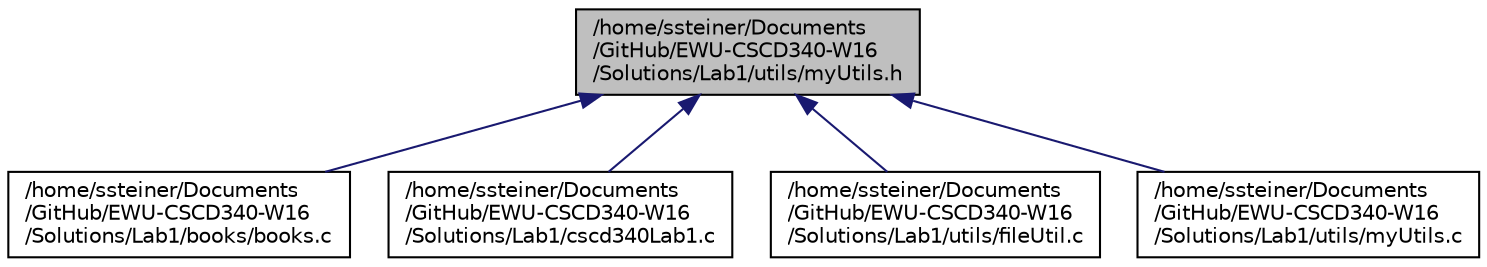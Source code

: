 digraph "/home/ssteiner/Documents/GitHub/EWU-CSCD340-W16/Solutions/Lab1/utils/myUtils.h"
{
  edge [fontname="Helvetica",fontsize="10",labelfontname="Helvetica",labelfontsize="10"];
  node [fontname="Helvetica",fontsize="10",shape=record];
  Node1 [label="/home/ssteiner/Documents\l/GitHub/EWU-CSCD340-W16\l/Solutions/Lab1/utils/myUtils.h",height=0.2,width=0.4,color="black", fillcolor="grey75", style="filled", fontcolor="black"];
  Node1 -> Node2 [dir="back",color="midnightblue",fontsize="10",style="solid",fontname="Helvetica"];
  Node2 [label="/home/ssteiner/Documents\l/GitHub/EWU-CSCD340-W16\l/Solutions/Lab1/books/books.c",height=0.2,width=0.4,color="black", fillcolor="white", style="filled",URL="$books_8c.html"];
  Node1 -> Node3 [dir="back",color="midnightblue",fontsize="10",style="solid",fontname="Helvetica"];
  Node3 [label="/home/ssteiner/Documents\l/GitHub/EWU-CSCD340-W16\l/Solutions/Lab1/cscd340Lab1.c",height=0.2,width=0.4,color="black", fillcolor="white", style="filled",URL="$cscd340_lab1_8c.html",tooltip="The file that contains main. "];
  Node1 -> Node4 [dir="back",color="midnightblue",fontsize="10",style="solid",fontname="Helvetica"];
  Node4 [label="/home/ssteiner/Documents\l/GitHub/EWU-CSCD340-W16\l/Solutions/Lab1/utils/fileUtil.c",height=0.2,width=0.4,color="black", fillcolor="white", style="filled",URL="$file_util_8c.html"];
  Node1 -> Node5 [dir="back",color="midnightblue",fontsize="10",style="solid",fontname="Helvetica"];
  Node5 [label="/home/ssteiner/Documents\l/GitHub/EWU-CSCD340-W16\l/Solutions/Lab1/utils/myUtils.c",height=0.2,width=0.4,color="black", fillcolor="white", style="filled",URL="$my_utils_8c.html"];
}
